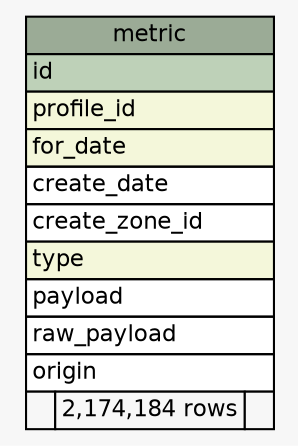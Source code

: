 // dot 2.40.1 on Mac OS X 10.12.5
// SchemaSpy rev 590
digraph "metric" {
  graph [
    rankdir="RL"
    bgcolor="#f7f7f7"
    nodesep="0.18"
    ranksep="0.46"
    fontname="Helvetica"
    fontsize="11"
  ];
  node [
    fontname="Helvetica"
    fontsize="11"
    shape="plaintext"
  ];
  edge [
    arrowsize="0.8"
  ];
  "metric" [
    label=<
    <TABLE BORDER="0" CELLBORDER="1" CELLSPACING="0" BGCOLOR="#ffffff">
      <TR><TD COLSPAN="3" BGCOLOR="#9bab96" ALIGN="CENTER">metric</TD></TR>
      <TR><TD PORT="id" COLSPAN="3" BGCOLOR="#bed1b8" ALIGN="LEFT">id</TD></TR>
      <TR><TD PORT="profile_id" COLSPAN="3" BGCOLOR="#f4f7da" ALIGN="LEFT">profile_id</TD></TR>
      <TR><TD PORT="for_date" COLSPAN="3" BGCOLOR="#f4f7da" ALIGN="LEFT">for_date</TD></TR>
      <TR><TD PORT="create_date" COLSPAN="3" ALIGN="LEFT">create_date</TD></TR>
      <TR><TD PORT="create_zone_id" COLSPAN="3" ALIGN="LEFT">create_zone_id</TD></TR>
      <TR><TD PORT="type" COLSPAN="3" BGCOLOR="#f4f7da" ALIGN="LEFT">type</TD></TR>
      <TR><TD PORT="payload" COLSPAN="3" ALIGN="LEFT">payload</TD></TR>
      <TR><TD PORT="raw_payload" COLSPAN="3" ALIGN="LEFT">raw_payload</TD></TR>
      <TR><TD PORT="origin" COLSPAN="3" ALIGN="LEFT">origin</TD></TR>
      <TR><TD ALIGN="LEFT" BGCOLOR="#f7f7f7">  </TD><TD ALIGN="RIGHT" BGCOLOR="#f7f7f7">2,174,184 rows</TD><TD ALIGN="RIGHT" BGCOLOR="#f7f7f7">  </TD></TR>
    </TABLE>>
    URL="tables/metric.html"
    tooltip="metric"
  ];
}
